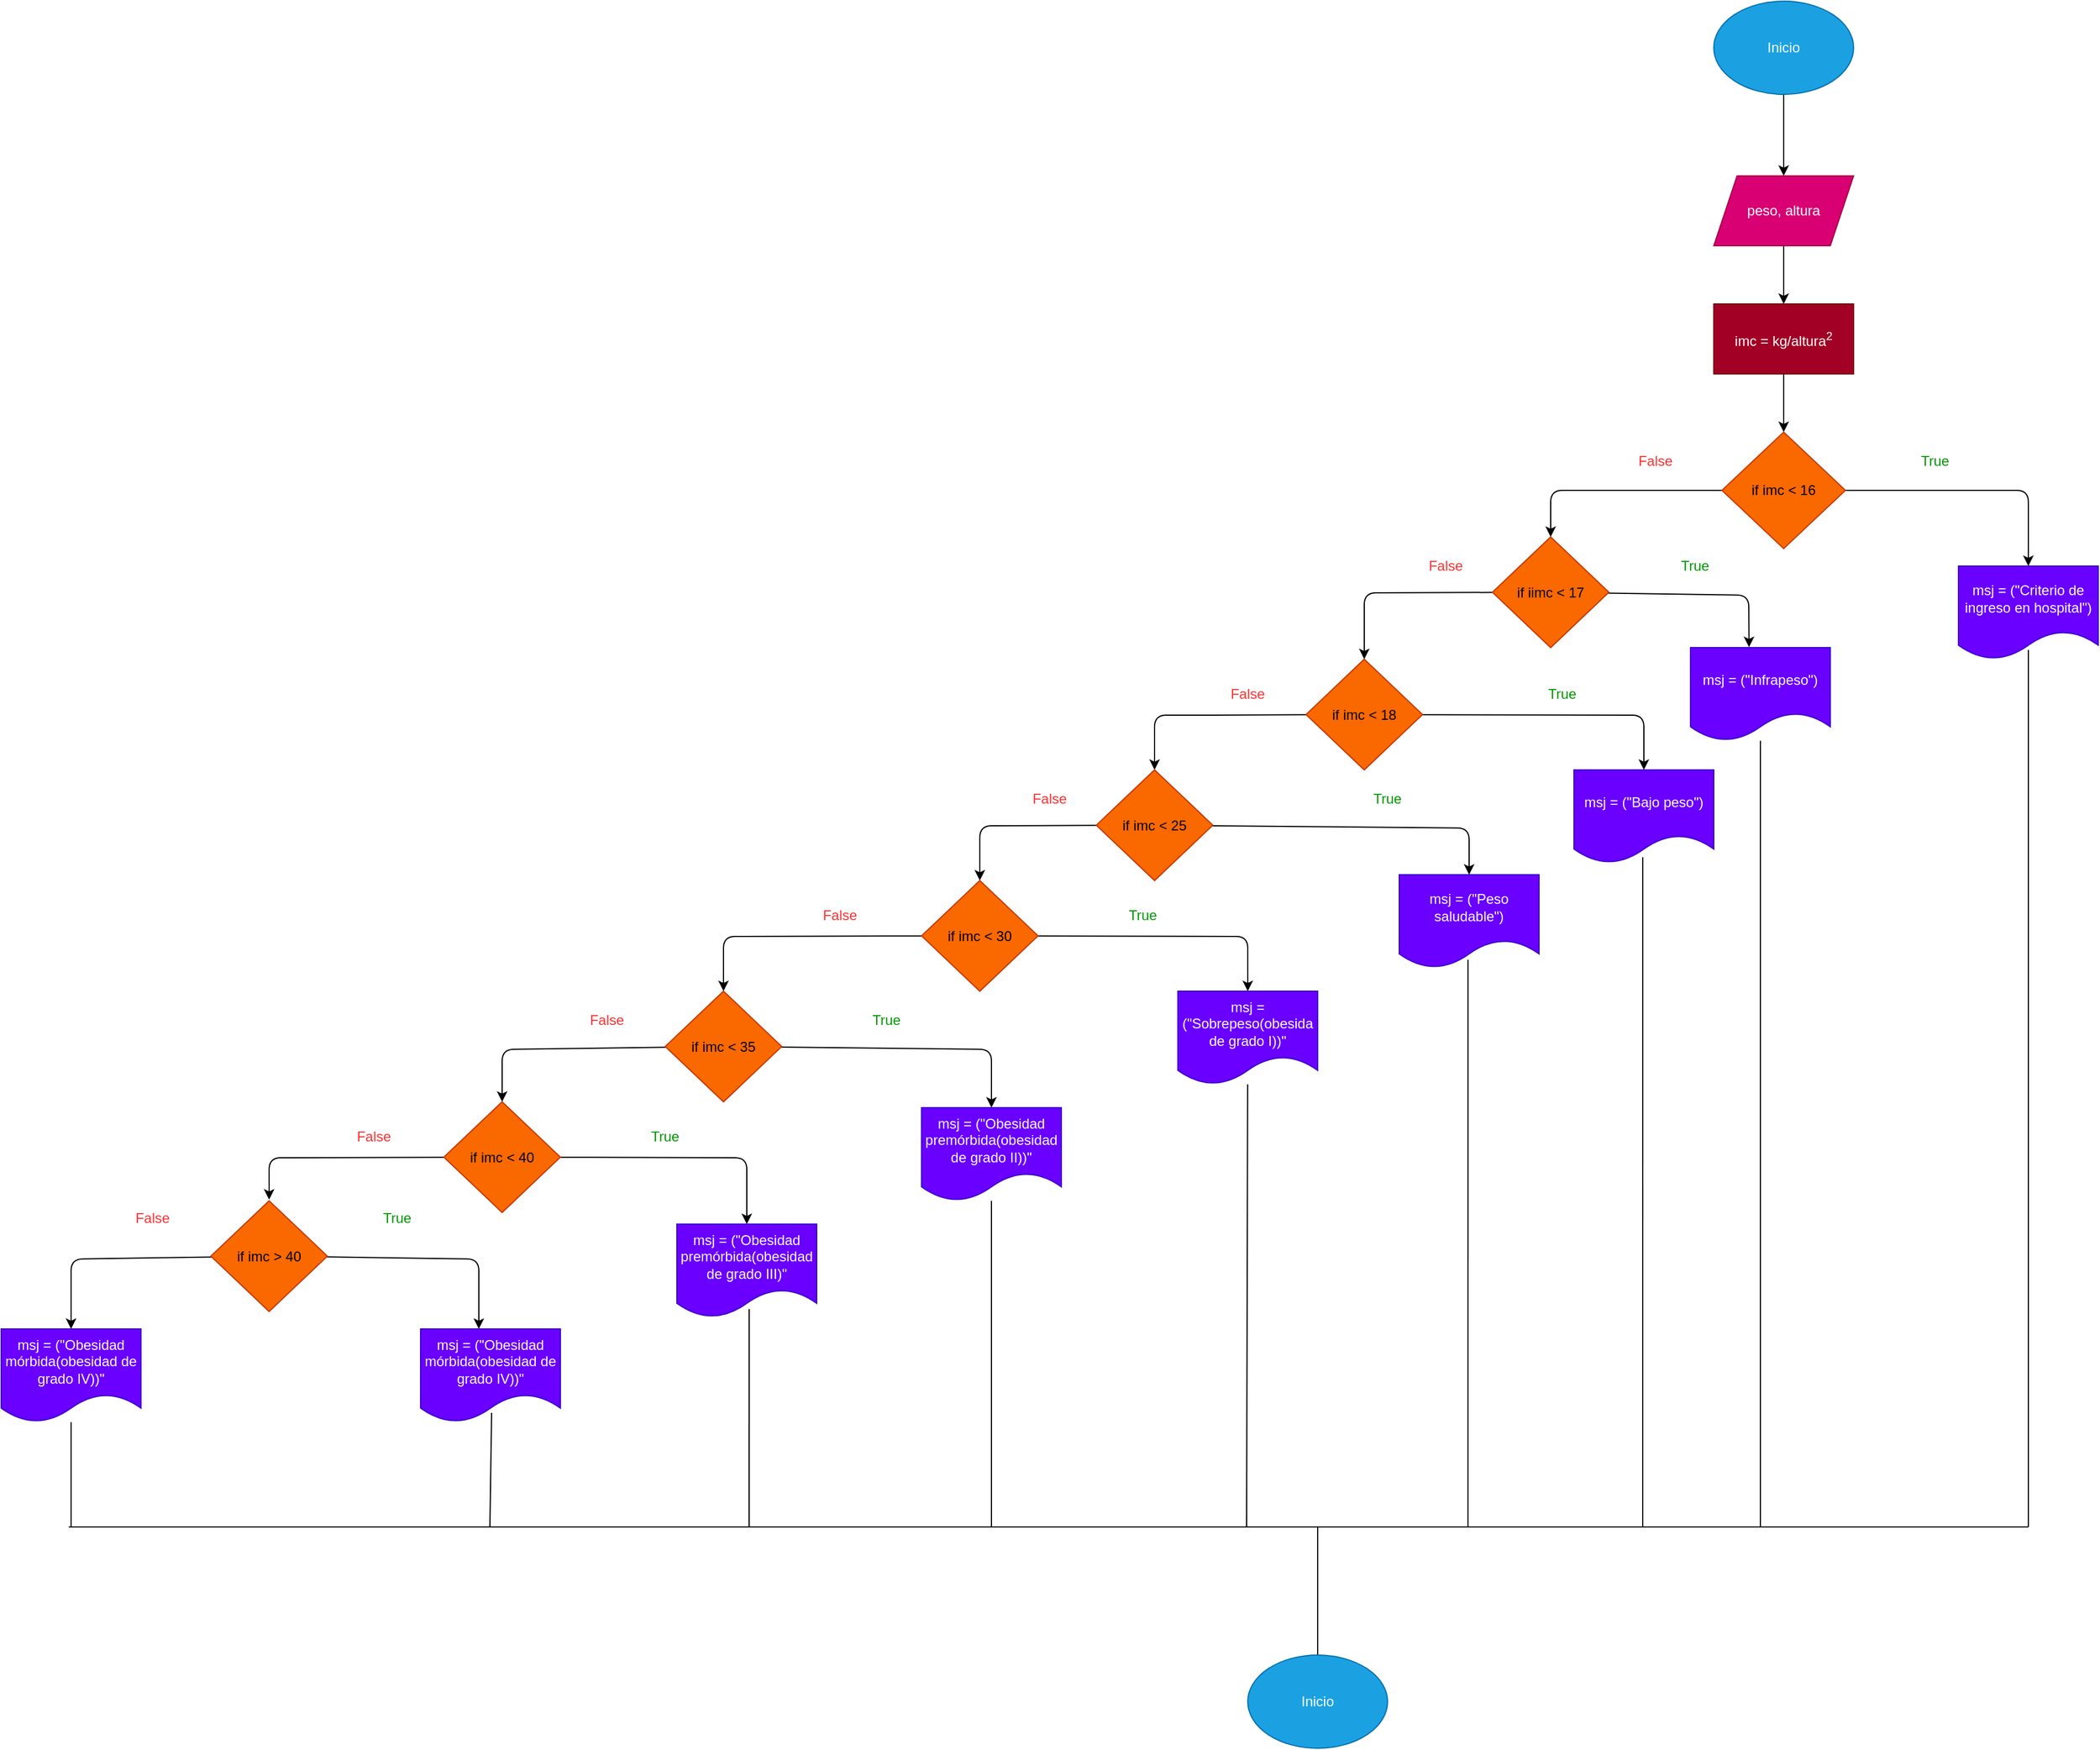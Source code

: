 <mxfile>
    <diagram id="L6tyv675hM1uukHAMyMF" name="Página-1">
        <mxGraphModel dx="2316" dy="461" grid="1" gridSize="10" guides="1" tooltips="1" connect="1" arrows="1" fold="1" page="1" pageScale="1" pageWidth="827" pageHeight="1169" math="0" shadow="0">
            <root>
                <mxCell id="0"/>
                <mxCell id="1" parent="0"/>
                <mxCell id="4" value="" style="edgeStyle=none;html=1;" parent="1" source="2" target="3" edge="1">
                    <mxGeometry relative="1" as="geometry"/>
                </mxCell>
                <mxCell id="2" value="Inicio" style="ellipse;whiteSpace=wrap;html=1;fillColor=#1ba1e2;fontColor=#ffffff;strokeColor=#006EAF;" parent="1" vertex="1">
                    <mxGeometry x="400" y="60" width="120" height="80" as="geometry"/>
                </mxCell>
                <mxCell id="6" value="" style="edgeStyle=none;html=1;" parent="1" source="3" edge="1">
                    <mxGeometry relative="1" as="geometry">
                        <mxPoint x="460" y="320" as="targetPoint"/>
                    </mxGeometry>
                </mxCell>
                <mxCell id="3" value="peso, altura" style="shape=parallelogram;perimeter=parallelogramPerimeter;whiteSpace=wrap;html=1;fixedSize=1;fillColor=#d80073;fontColor=#ffffff;strokeColor=#A50040;" parent="1" vertex="1">
                    <mxGeometry x="400" y="210" width="120" height="60" as="geometry"/>
                </mxCell>
                <mxCell id="9" value="" style="edgeStyle=none;html=1;" parent="1" source="7" target="8" edge="1">
                    <mxGeometry relative="1" as="geometry"/>
                </mxCell>
                <mxCell id="7" value="imc = kg/altura&lt;sup&gt;2&lt;/sup&gt;" style="rounded=0;whiteSpace=wrap;html=1;fillColor=#a20025;fontColor=#ffffff;strokeColor=#6F0000;" parent="1" vertex="1">
                    <mxGeometry x="400" y="320" width="120" height="60" as="geometry"/>
                </mxCell>
                <mxCell id="11" value="" style="edgeStyle=none;html=1;" edge="1" parent="1" source="8" target="10">
                    <mxGeometry relative="1" as="geometry">
                        <Array as="points">
                            <mxPoint x="670" y="480"/>
                        </Array>
                    </mxGeometry>
                </mxCell>
                <mxCell id="13" value="" style="edgeStyle=none;html=1;" edge="1" parent="1" source="8">
                    <mxGeometry relative="1" as="geometry">
                        <mxPoint x="260" y="520" as="targetPoint"/>
                        <Array as="points">
                            <mxPoint x="260" y="480"/>
                        </Array>
                    </mxGeometry>
                </mxCell>
                <mxCell id="8" value="if imc &amp;lt; 16" style="rhombus;whiteSpace=wrap;html=1;rounded=0;fillColor=#fa6800;fontColor=#000000;strokeColor=#C73500;" parent="1" vertex="1">
                    <mxGeometry x="407" y="430" width="106" height="100" as="geometry"/>
                </mxCell>
                <mxCell id="10" value="msj = (&quot;Criterio de ingreso en hospital&quot;)" style="shape=document;whiteSpace=wrap;html=1;boundedLbl=1;rounded=0;fillColor=#6a00ff;fontColor=#ffffff;strokeColor=#3700CC;" vertex="1" parent="1">
                    <mxGeometry x="610" y="545" width="120" height="80" as="geometry"/>
                </mxCell>
                <mxCell id="15" value="" style="edgeStyle=none;html=1;entryX=0.419;entryY=-0.005;entryDx=0;entryDy=0;entryPerimeter=0;" edge="1" parent="1" source="14" target="16">
                    <mxGeometry relative="1" as="geometry">
                        <mxPoint x="430" y="630" as="targetPoint"/>
                        <Array as="points">
                            <mxPoint x="430" y="570"/>
                        </Array>
                    </mxGeometry>
                </mxCell>
                <mxCell id="18" value="" style="edgeStyle=none;html=1;" edge="1" parent="1" source="14">
                    <mxGeometry relative="1" as="geometry">
                        <mxPoint x="100" y="625" as="targetPoint"/>
                        <Array as="points">
                            <mxPoint x="100" y="568"/>
                        </Array>
                    </mxGeometry>
                </mxCell>
                <mxCell id="14" value="if iimc &amp;lt; 17" style="rhombus;whiteSpace=wrap;html=1;rounded=0;fillColor=#fa6800;fontColor=#000000;strokeColor=#C73500;" vertex="1" parent="1">
                    <mxGeometry x="210" y="520" width="100" height="95" as="geometry"/>
                </mxCell>
                <mxCell id="16" value="msj = (&quot;Infrapeso&quot;)" style="shape=document;whiteSpace=wrap;html=1;boundedLbl=1;rounded=0;fillColor=#6a00ff;fontColor=#ffffff;strokeColor=#3700CC;" vertex="1" parent="1">
                    <mxGeometry x="380" y="615" width="120" height="80" as="geometry"/>
                </mxCell>
                <mxCell id="21" value="" style="edgeStyle=none;html=1;" edge="1" parent="1" source="19">
                    <mxGeometry relative="1" as="geometry">
                        <mxPoint x="-80" y="720" as="targetPoint"/>
                        <Array as="points">
                            <mxPoint x="-40" y="673"/>
                            <mxPoint x="-80" y="673"/>
                        </Array>
                    </mxGeometry>
                </mxCell>
                <mxCell id="48" value="" style="edgeStyle=none;html=1;" edge="1" parent="1" source="19" target="47">
                    <mxGeometry relative="1" as="geometry">
                        <Array as="points">
                            <mxPoint x="340" y="673"/>
                        </Array>
                    </mxGeometry>
                </mxCell>
                <mxCell id="19" value="if imc &amp;lt; 18" style="rhombus;whiteSpace=wrap;html=1;rounded=0;fillColor=#fa6800;fontColor=#000000;strokeColor=#C73500;" vertex="1" parent="1">
                    <mxGeometry x="50" y="625" width="100" height="95" as="geometry"/>
                </mxCell>
                <mxCell id="24" value="" style="edgeStyle=none;html=1;" edge="1" parent="1" source="22">
                    <mxGeometry relative="1" as="geometry">
                        <mxPoint x="-230" y="815" as="targetPoint"/>
                        <Array as="points">
                            <mxPoint x="-230" y="768"/>
                        </Array>
                    </mxGeometry>
                </mxCell>
                <mxCell id="46" value="" style="edgeStyle=none;html=1;" edge="1" parent="1" source="22" target="45">
                    <mxGeometry relative="1" as="geometry">
                        <Array as="points">
                            <mxPoint x="190" y="770"/>
                        </Array>
                    </mxGeometry>
                </mxCell>
                <mxCell id="22" value="if imc &amp;lt; 25" style="rhombus;whiteSpace=wrap;html=1;rounded=0;fillColor=#fa6800;fontColor=#000000;strokeColor=#C73500;" vertex="1" parent="1">
                    <mxGeometry x="-130" y="720" width="100" height="95" as="geometry"/>
                </mxCell>
                <mxCell id="27" value="" style="edgeStyle=none;html=1;" edge="1" parent="1" source="25">
                    <mxGeometry relative="1" as="geometry">
                        <mxPoint x="-450" y="910" as="targetPoint"/>
                        <Array as="points">
                            <mxPoint x="-450" y="863"/>
                        </Array>
                    </mxGeometry>
                </mxCell>
                <mxCell id="44" value="" style="edgeStyle=none;html=1;" edge="1" parent="1" source="25" target="43">
                    <mxGeometry relative="1" as="geometry">
                        <Array as="points">
                            <mxPoint y="863"/>
                        </Array>
                    </mxGeometry>
                </mxCell>
                <mxCell id="25" value="if imc &amp;lt; 30" style="rhombus;whiteSpace=wrap;html=1;rounded=0;fillColor=#fa6800;fontColor=#000000;strokeColor=#C73500;" vertex="1" parent="1">
                    <mxGeometry x="-280" y="815" width="100" height="95" as="geometry"/>
                </mxCell>
                <mxCell id="30" value="" style="edgeStyle=none;html=1;" edge="1" parent="1" source="28">
                    <mxGeometry relative="1" as="geometry">
                        <mxPoint x="-640" y="1005" as="targetPoint"/>
                        <Array as="points">
                            <mxPoint x="-640" y="960"/>
                        </Array>
                    </mxGeometry>
                </mxCell>
                <mxCell id="42" value="" style="edgeStyle=none;html=1;" edge="1" parent="1" source="28" target="41">
                    <mxGeometry relative="1" as="geometry">
                        <Array as="points">
                            <mxPoint x="-220" y="960"/>
                        </Array>
                    </mxGeometry>
                </mxCell>
                <mxCell id="28" value="if imc &amp;lt; 35" style="rhombus;whiteSpace=wrap;html=1;rounded=0;fillColor=#fa6800;fontColor=#000000;strokeColor=#C73500;" vertex="1" parent="1">
                    <mxGeometry x="-500" y="910" width="100" height="95" as="geometry"/>
                </mxCell>
                <mxCell id="33" value="" style="edgeStyle=none;html=1;" edge="1" parent="1" source="31">
                    <mxGeometry relative="1" as="geometry">
                        <mxPoint x="-840" y="1089" as="targetPoint"/>
                        <Array as="points">
                            <mxPoint x="-840" y="1053"/>
                        </Array>
                    </mxGeometry>
                </mxCell>
                <mxCell id="40" value="" style="edgeStyle=none;html=1;" edge="1" parent="1" source="31" target="39">
                    <mxGeometry relative="1" as="geometry">
                        <Array as="points">
                            <mxPoint x="-430" y="1053"/>
                        </Array>
                    </mxGeometry>
                </mxCell>
                <mxCell id="31" value="if imc &amp;lt; 40" style="rhombus;whiteSpace=wrap;html=1;rounded=0;fillColor=#fa6800;fontColor=#000000;strokeColor=#C73500;" vertex="1" parent="1">
                    <mxGeometry x="-690" y="1005" width="100" height="95" as="geometry"/>
                </mxCell>
                <mxCell id="36" value="" style="edgeStyle=none;html=1;" edge="1" parent="1" source="34" target="35">
                    <mxGeometry relative="1" as="geometry">
                        <Array as="points">
                            <mxPoint x="-1010" y="1140"/>
                        </Array>
                    </mxGeometry>
                </mxCell>
                <mxCell id="37" value="" style="edgeStyle=none;html=1;" edge="1" parent="1" source="34">
                    <mxGeometry relative="1" as="geometry">
                        <mxPoint x="-660" y="1200" as="targetPoint"/>
                        <Array as="points">
                            <mxPoint x="-660" y="1140"/>
                            <mxPoint x="-660" y="1180"/>
                            <mxPoint x="-660" y="1190"/>
                        </Array>
                    </mxGeometry>
                </mxCell>
                <mxCell id="34" value="if imc &amp;gt; 40" style="rhombus;whiteSpace=wrap;html=1;rounded=0;fillColor=#fa6800;fontColor=#000000;strokeColor=#C73500;" vertex="1" parent="1">
                    <mxGeometry x="-890" y="1090" width="100" height="95" as="geometry"/>
                </mxCell>
                <mxCell id="35" value="msj = (&quot;Obesidad mórbida(obesidad de grado IV))&quot;" style="shape=document;whiteSpace=wrap;html=1;boundedLbl=1;rounded=0;fillColor=#6a00ff;fontColor=#ffffff;strokeColor=#3700CC;" vertex="1" parent="1">
                    <mxGeometry x="-1070" y="1200" width="120" height="80" as="geometry"/>
                </mxCell>
                <mxCell id="38" value="msj = (&quot;Obesidad mórbida(obesidad de grado IV))&quot;" style="shape=document;whiteSpace=wrap;html=1;boundedLbl=1;rounded=0;fillColor=#6a00ff;fontColor=#ffffff;strokeColor=#3700CC;" vertex="1" parent="1">
                    <mxGeometry x="-710" y="1200" width="120" height="80" as="geometry"/>
                </mxCell>
                <mxCell id="39" value="msj = (&quot;Obesidad premórbida(obesidad de grado III)&quot;" style="shape=document;whiteSpace=wrap;html=1;boundedLbl=1;rounded=0;fillColor=#6a00ff;fontColor=#ffffff;strokeColor=#3700CC;" vertex="1" parent="1">
                    <mxGeometry x="-490" y="1110" width="120" height="80" as="geometry"/>
                </mxCell>
                <mxCell id="41" value="msj = (&quot;Obesidad premórbida(obesidad de grado II))&quot;" style="shape=document;whiteSpace=wrap;html=1;boundedLbl=1;rounded=0;fillColor=#6a00ff;fontColor=#ffffff;strokeColor=#3700CC;" vertex="1" parent="1">
                    <mxGeometry x="-280" y="1010" width="120" height="80" as="geometry"/>
                </mxCell>
                <mxCell id="43" value="msj = (&quot;Sobrepeso(obesida de grado I))&quot;" style="shape=document;whiteSpace=wrap;html=1;boundedLbl=1;rounded=0;fillColor=#6a00ff;fontColor=#ffffff;strokeColor=#3700CC;" vertex="1" parent="1">
                    <mxGeometry x="-60" y="910" width="120" height="80" as="geometry"/>
                </mxCell>
                <mxCell id="45" value="msj = (&quot;Peso saludable&quot;)" style="shape=document;whiteSpace=wrap;html=1;boundedLbl=1;rounded=0;fillColor=#6a00ff;fontColor=#ffffff;strokeColor=#3700CC;" vertex="1" parent="1">
                    <mxGeometry x="130" y="810" width="120" height="80" as="geometry"/>
                </mxCell>
                <mxCell id="47" value="msj = (&quot;Bajo peso&quot;)" style="shape=document;whiteSpace=wrap;html=1;boundedLbl=1;rounded=0;fillColor=#6a00ff;fontColor=#ffffff;strokeColor=#3700CC;" vertex="1" parent="1">
                    <mxGeometry x="280" y="720" width="120" height="80" as="geometry"/>
                </mxCell>
                <mxCell id="49" value="True" style="text;html=1;strokeColor=none;fillColor=none;align=center;verticalAlign=middle;whiteSpace=wrap;rounded=0;fontColor=#009900;glass=0;" vertex="1" parent="1">
                    <mxGeometry x="560" y="440" width="60" height="30" as="geometry"/>
                </mxCell>
                <mxCell id="50" value="True" style="text;html=1;strokeColor=none;fillColor=none;align=center;verticalAlign=middle;whiteSpace=wrap;rounded=0;fontColor=#009900;glass=0;" vertex="1" parent="1">
                    <mxGeometry x="354" y="530" width="60" height="30" as="geometry"/>
                </mxCell>
                <mxCell id="51" value="True" style="text;html=1;strokeColor=none;fillColor=none;align=center;verticalAlign=middle;whiteSpace=wrap;rounded=0;fontColor=#009900;glass=0;" vertex="1" parent="1">
                    <mxGeometry x="240" y="640" width="60" height="30" as="geometry"/>
                </mxCell>
                <mxCell id="52" value="True" style="text;html=1;strokeColor=none;fillColor=none;align=center;verticalAlign=middle;whiteSpace=wrap;rounded=0;fontColor=#009900;glass=0;" vertex="1" parent="1">
                    <mxGeometry x="90" y="730" width="60" height="30" as="geometry"/>
                </mxCell>
                <mxCell id="53" value="True" style="text;html=1;strokeColor=none;fillColor=none;align=center;verticalAlign=middle;whiteSpace=wrap;rounded=0;fontColor=#009900;glass=0;" vertex="1" parent="1">
                    <mxGeometry x="-120" y="830" width="60" height="30" as="geometry"/>
                </mxCell>
                <mxCell id="54" value="True" style="text;html=1;strokeColor=none;fillColor=none;align=center;verticalAlign=middle;whiteSpace=wrap;rounded=0;fontColor=#009900;glass=0;" vertex="1" parent="1">
                    <mxGeometry x="-340" y="920" width="60" height="30" as="geometry"/>
                </mxCell>
                <mxCell id="55" value="True" style="text;html=1;strokeColor=none;fillColor=none;align=center;verticalAlign=middle;whiteSpace=wrap;rounded=0;fontColor=#009900;glass=0;" vertex="1" parent="1">
                    <mxGeometry x="-530" y="1020" width="60" height="30" as="geometry"/>
                </mxCell>
                <mxCell id="56" value="True" style="text;html=1;strokeColor=none;fillColor=none;align=center;verticalAlign=middle;whiteSpace=wrap;rounded=0;fontColor=#009900;glass=0;" vertex="1" parent="1">
                    <mxGeometry x="-760" y="1090" width="60" height="30" as="geometry"/>
                </mxCell>
                <mxCell id="57" value="False" style="text;html=1;strokeColor=none;fillColor=none;align=center;verticalAlign=middle;whiteSpace=wrap;rounded=0;glass=0;fontColor=#FF3333;" vertex="1" parent="1">
                    <mxGeometry x="320" y="440" width="60" height="30" as="geometry"/>
                </mxCell>
                <mxCell id="58" value="False" style="text;html=1;strokeColor=none;fillColor=none;align=center;verticalAlign=middle;whiteSpace=wrap;rounded=0;glass=0;fontColor=#FF3333;" vertex="1" parent="1">
                    <mxGeometry x="140" y="530" width="60" height="30" as="geometry"/>
                </mxCell>
                <mxCell id="59" value="False" style="text;html=1;strokeColor=none;fillColor=none;align=center;verticalAlign=middle;whiteSpace=wrap;rounded=0;glass=0;fontColor=#FF3333;" vertex="1" parent="1">
                    <mxGeometry x="-30" y="640" width="60" height="30" as="geometry"/>
                </mxCell>
                <mxCell id="60" value="False" style="text;html=1;strokeColor=none;fillColor=none;align=center;verticalAlign=middle;whiteSpace=wrap;rounded=0;glass=0;fontColor=#FF3333;" vertex="1" parent="1">
                    <mxGeometry x="-200" y="730" width="60" height="30" as="geometry"/>
                </mxCell>
                <mxCell id="61" value="False" style="text;html=1;strokeColor=none;fillColor=none;align=center;verticalAlign=middle;whiteSpace=wrap;rounded=0;glass=0;fontColor=#FF3333;" vertex="1" parent="1">
                    <mxGeometry x="-380" y="830" width="60" height="30" as="geometry"/>
                </mxCell>
                <mxCell id="62" value="False" style="text;html=1;strokeColor=none;fillColor=none;align=center;verticalAlign=middle;whiteSpace=wrap;rounded=0;glass=0;fontColor=#FF3333;" vertex="1" parent="1">
                    <mxGeometry x="-580" y="920" width="60" height="30" as="geometry"/>
                </mxCell>
                <mxCell id="63" value="False" style="text;html=1;strokeColor=none;fillColor=none;align=center;verticalAlign=middle;whiteSpace=wrap;rounded=0;glass=0;fontColor=#FF3333;" vertex="1" parent="1">
                    <mxGeometry x="-780" y="1020" width="60" height="30" as="geometry"/>
                </mxCell>
                <mxCell id="64" value="False" style="text;html=1;strokeColor=none;fillColor=none;align=center;verticalAlign=middle;whiteSpace=wrap;rounded=0;glass=0;fontColor=#FF3333;" vertex="1" parent="1">
                    <mxGeometry x="-970" y="1090" width="60" height="30" as="geometry"/>
                </mxCell>
                <mxCell id="65" value="" style="endArrow=none;html=1;" edge="1" parent="1" target="35">
                    <mxGeometry width="50" height="50" relative="1" as="geometry">
                        <mxPoint x="-1010" y="1370" as="sourcePoint"/>
                        <mxPoint x="-950" y="1320" as="targetPoint"/>
                    </mxGeometry>
                </mxCell>
                <mxCell id="66" value="" style="endArrow=none;html=1;entryX=0.508;entryY=0.9;entryDx=0;entryDy=0;entryPerimeter=0;" edge="1" parent="1" target="38">
                    <mxGeometry width="50" height="50" relative="1" as="geometry">
                        <mxPoint x="-650.5" y="1370" as="sourcePoint"/>
                        <mxPoint x="-650.5" y="1280" as="targetPoint"/>
                    </mxGeometry>
                </mxCell>
                <mxCell id="67" value="" style="endArrow=none;html=1;entryX=0.517;entryY=0.913;entryDx=0;entryDy=0;entryPerimeter=0;" edge="1" parent="1" target="39">
                    <mxGeometry width="50" height="50" relative="1" as="geometry">
                        <mxPoint x="-428" y="1370" as="sourcePoint"/>
                        <mxPoint x="-429.27" y="1250" as="targetPoint"/>
                    </mxGeometry>
                </mxCell>
                <mxCell id="68" value="" style="endArrow=none;html=1;" edge="1" parent="1" target="41">
                    <mxGeometry width="50" height="50" relative="1" as="geometry">
                        <mxPoint x="-220" y="1370" as="sourcePoint"/>
                        <mxPoint x="-220.46" y="1146.52" as="targetPoint"/>
                    </mxGeometry>
                </mxCell>
                <mxCell id="69" value="" style="endArrow=none;html=1;" edge="1" parent="1" target="43">
                    <mxGeometry width="50" height="50" relative="1" as="geometry">
                        <mxPoint x="-1" y="1370" as="sourcePoint"/>
                        <mxPoint x="-1" y="990" as="targetPoint"/>
                    </mxGeometry>
                </mxCell>
                <mxCell id="70" value="" style="endArrow=none;html=1;entryX=0.492;entryY=0.913;entryDx=0;entryDy=0;entryPerimeter=0;" edge="1" parent="1" target="45">
                    <mxGeometry width="50" height="50" relative="1" as="geometry">
                        <mxPoint x="189" y="1370" as="sourcePoint"/>
                        <mxPoint x="190.405" y="900" as="targetPoint"/>
                    </mxGeometry>
                </mxCell>
                <mxCell id="71" value="" style="endArrow=none;html=1;entryX=0.492;entryY=0.938;entryDx=0;entryDy=0;entryPerimeter=0;" edge="1" parent="1" target="47">
                    <mxGeometry width="50" height="50" relative="1" as="geometry">
                        <mxPoint x="339" y="1370" as="sourcePoint"/>
                        <mxPoint x="339.54" y="840" as="targetPoint"/>
                    </mxGeometry>
                </mxCell>
                <mxCell id="72" value="" style="endArrow=none;html=1;" edge="1" parent="1" target="16">
                    <mxGeometry width="50" height="50" relative="1" as="geometry">
                        <mxPoint x="440" y="1370" as="sourcePoint"/>
                        <mxPoint x="439.54" y="720" as="targetPoint"/>
                    </mxGeometry>
                </mxCell>
                <mxCell id="73" value="" style="endArrow=none;html=1;entryX=0.5;entryY=0.9;entryDx=0;entryDy=0;entryPerimeter=0;" edge="1" parent="1" target="10">
                    <mxGeometry width="50" height="50" relative="1" as="geometry">
                        <mxPoint x="670" y="1370" as="sourcePoint"/>
                        <mxPoint x="669.5" y="660" as="targetPoint"/>
                    </mxGeometry>
                </mxCell>
                <mxCell id="75" value="" style="endArrow=none;html=1;" edge="1" parent="1">
                    <mxGeometry width="50" height="50" relative="1" as="geometry">
                        <mxPoint x="-1012" y="1370" as="sourcePoint"/>
                        <mxPoint x="670" y="1370" as="targetPoint"/>
                    </mxGeometry>
                </mxCell>
                <mxCell id="76" value="" style="endArrow=none;html=1;" edge="1" parent="1">
                    <mxGeometry width="50" height="50" relative="1" as="geometry">
                        <mxPoint x="60" y="1480" as="sourcePoint"/>
                        <mxPoint x="60" y="1370" as="targetPoint"/>
                    </mxGeometry>
                </mxCell>
                <mxCell id="77" value="Inicio" style="ellipse;whiteSpace=wrap;html=1;fillColor=#1ba1e2;fontColor=#ffffff;strokeColor=#006EAF;" vertex="1" parent="1">
                    <mxGeometry y="1480" width="120" height="80" as="geometry"/>
                </mxCell>
            </root>
        </mxGraphModel>
    </diagram>
</mxfile>